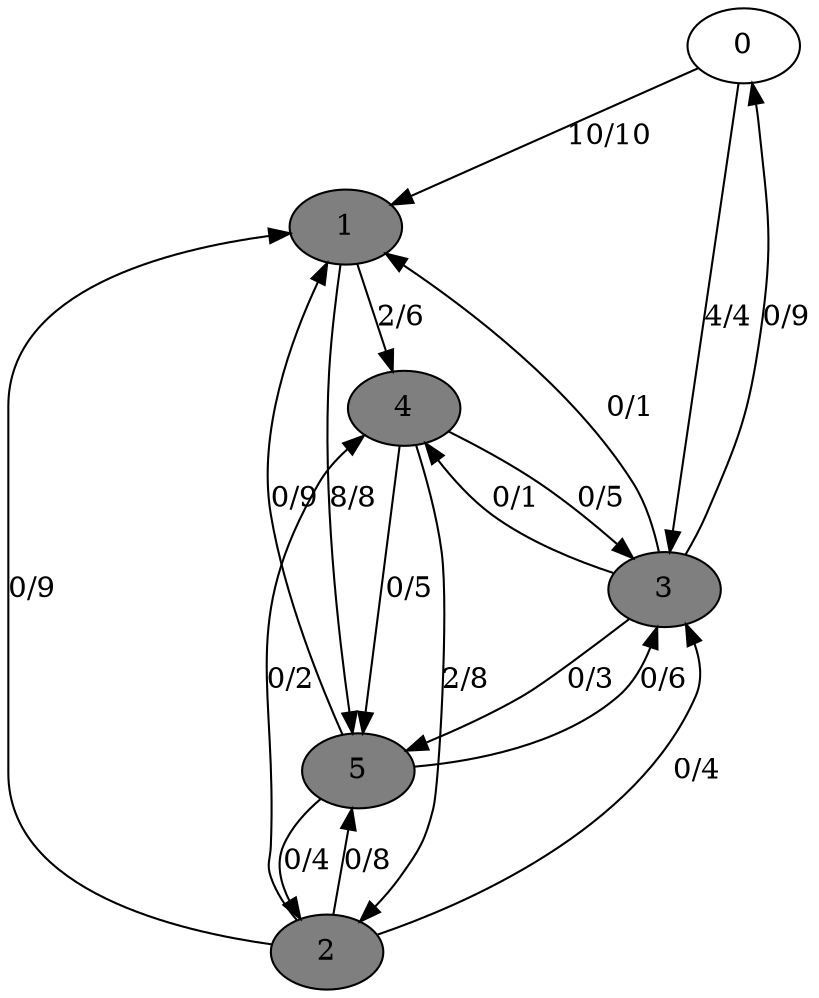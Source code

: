 digraph G {
	0[style=filled fillcolor=grey100];
	0->1[label ="10/10"] ;
	0->3[label ="4/4"] ;
	1[style=filled fillcolor=grey50];
	1->4[label ="2/6"] ;
	1->5[label ="8/8"] ;
	2[style=filled fillcolor=grey50];
	2->1[label ="0/9"] ;
	2->3[label ="0/4"] ;
	2->4[label ="0/2"] ;
	2->5[label ="0/8"] ;
	3[style=filled fillcolor=grey50];
	3->0[label ="0/9"] ;
	3->1[label ="0/1"] ;
	3->4[label ="0/1"] ;
	3->5[label ="0/3"] ;
	4[style=filled fillcolor=grey50];
	4->2[label ="2/8"] ;
	4->3[label ="0/5"] ;
	4->5[label ="0/5"] ;
	5[style=filled fillcolor=grey50];
	5->1[label ="0/9"] ;
	5->2[label ="0/4"] ;
	5->3[label ="0/6"] ;
}
